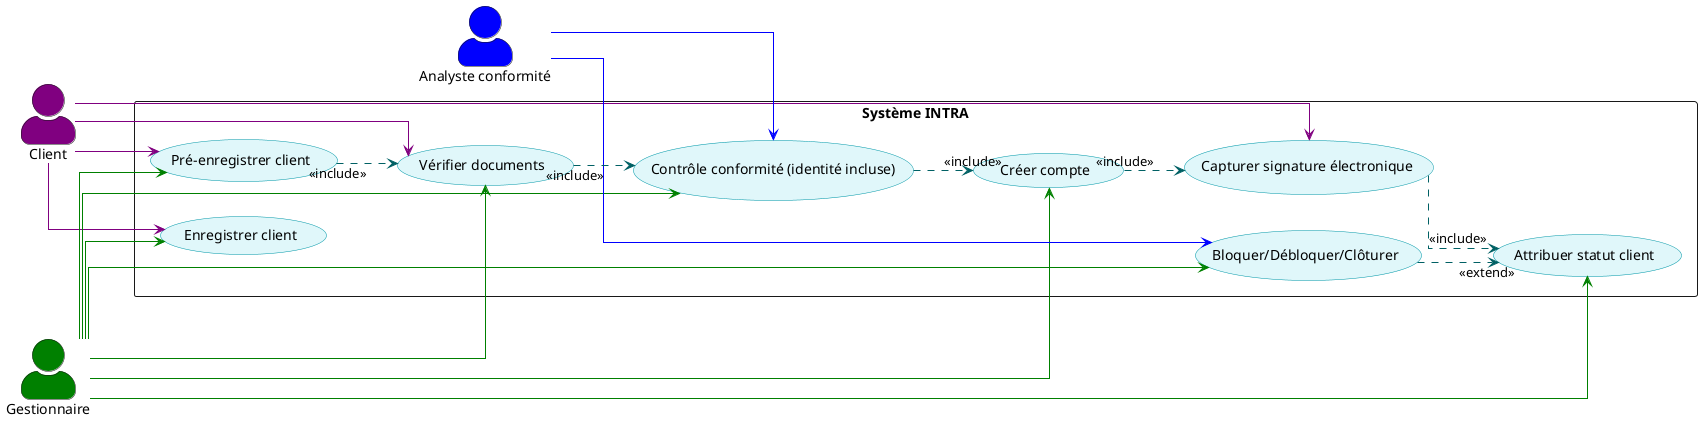 @startuml UseCasesGlobalKYC
skinparam actorStyle awesome
skinparam usecase {
    BackgroundColor #E0F7FA
    BorderColor #0097A7
    ArrowColor #006064
}
skinparam packageStyle rectangle
skinparam linetype ortho
left to right direction

actor "Client" as Client #purple
actor "Gestionnaire" as Gestionnaire #green
actor "Analyste conformité" as Analyste #blue

package "Système INTRA" as INTRA {
    usecase "Pré-enregistrer client" as Preenr
    usecase "Enregistrer client" as Enr
    usecase "Vérifier documents" as VerifDocs
    usecase "Contrôle conformité (identité incluse)" as Conformite
    usecase "Créer compte" as CreerCompte
    usecase "Capturer signature électronique" as Signature
    usecase "Attribuer statut client" as Statut
    usecase "Bloquer/Débloquer/Clôturer" as BlocDebloc
}

' Interactions Client
Client --> Preenr #purple;text:purple
Client --> Enr #purple;text:purple
Client --> VerifDocs #purple;text:purple
Client --> Signature #purple;text:purple

' Interactions Gestionnaire
Gestionnaire --> Preenr #green;text:green
Gestionnaire --> Enr #green;text:green
Gestionnaire --> VerifDocs #green;text:green
Gestionnaire --> Conformite #green;text:green
Gestionnaire --> CreerCompte #green;text:green
Gestionnaire --> Statut #green;text:green
Gestionnaire --> BlocDebloc #green;text:green

' Interactions Analyste conformité
Analyste --> Conformite #blue;text:blue
Analyste --> BlocDebloc #blue;text:blue

' Relations internes (inclusions et extensions) en pointillés
Preenr ..> VerifDocs : <<include>>
VerifDocs ..> Conformite : <<include>>
Conformite ..> CreerCompte : <<include>>
CreerCompte ..> Signature : <<include>>
Signature ..> Statut : <<include>>
BlocDebloc ..> Statut : <<extend>>

@enduml